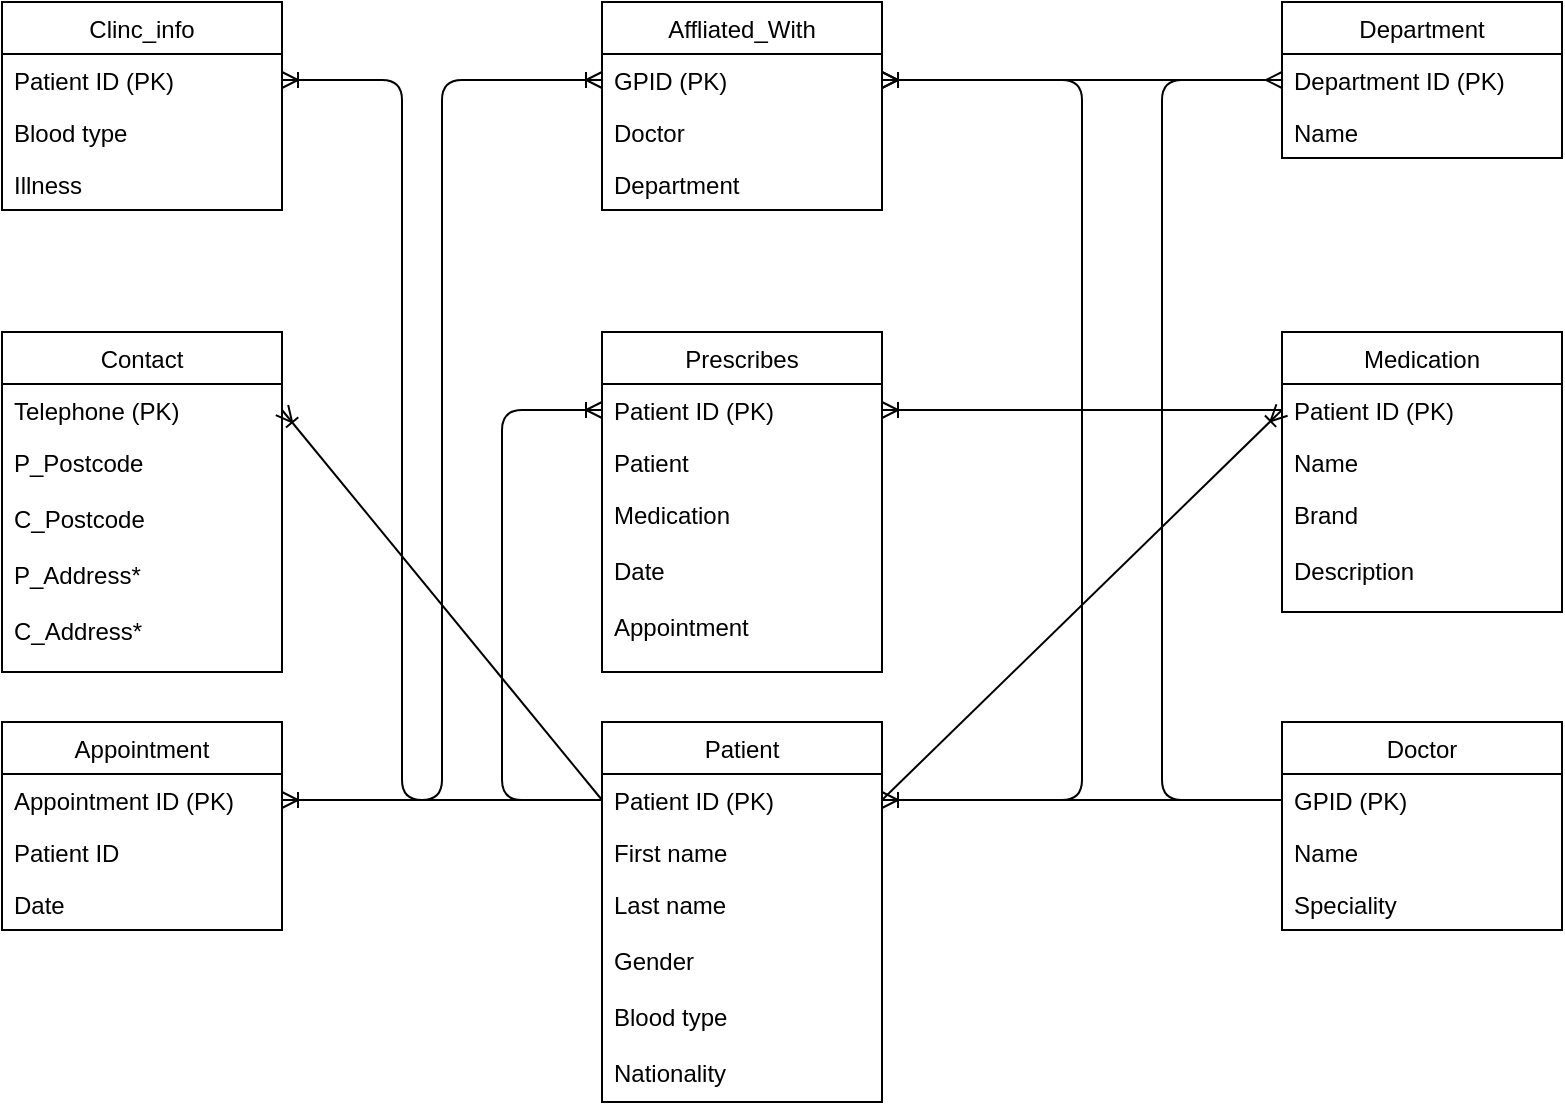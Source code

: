 <mxfile version="12.4.2" type="device" pages="1"><diagram name="Page-1" id="9f46799a-70d6-7492-0946-bef42562c5a5"><mxGraphModel dx="1002" dy="581" grid="1" gridSize="10" guides="1" tooltips="1" connect="1" arrows="1" fold="1" page="1" pageScale="1" pageWidth="1100" pageHeight="850" background="#ffffff" math="0" shadow="0"><root><mxCell id="0"/><mxCell id="1" parent="0"/><mxCell id="j36LdoTxrC6Gs2ju6zEv-5" value="Appointment" style="swimlane;fontStyle=0;childLayout=stackLayout;horizontal=1;startSize=26;fillColor=none;horizontalStack=0;resizeParent=1;resizeParentMax=0;resizeLast=0;collapsible=1;marginBottom=0;" vertex="1" parent="1"><mxGeometry x="20" y="390" width="140" height="104" as="geometry"/></mxCell><mxCell id="j36LdoTxrC6Gs2ju6zEv-6" value="Appointment ID (PK)" style="text;strokeColor=none;fillColor=none;align=left;verticalAlign=top;spacingLeft=4;spacingRight=4;overflow=hidden;rotatable=0;points=[[0,0.5],[1,0.5]];portConstraint=eastwest;" vertex="1" parent="j36LdoTxrC6Gs2ju6zEv-5"><mxGeometry y="26" width="140" height="26" as="geometry"/></mxCell><mxCell id="j36LdoTxrC6Gs2ju6zEv-7" value="Patient ID" style="text;strokeColor=none;fillColor=none;align=left;verticalAlign=top;spacingLeft=4;spacingRight=4;overflow=hidden;rotatable=0;points=[[0,0.5],[1,0.5]];portConstraint=eastwest;" vertex="1" parent="j36LdoTxrC6Gs2ju6zEv-5"><mxGeometry y="52" width="140" height="26" as="geometry"/></mxCell><mxCell id="j36LdoTxrC6Gs2ju6zEv-8" value="Date" style="text;strokeColor=none;fillColor=none;align=left;verticalAlign=top;spacingLeft=4;spacingRight=4;overflow=hidden;rotatable=0;points=[[0,0.5],[1,0.5]];portConstraint=eastwest;" vertex="1" parent="j36LdoTxrC6Gs2ju6zEv-5"><mxGeometry y="78" width="140" height="26" as="geometry"/></mxCell><mxCell id="j36LdoTxrC6Gs2ju6zEv-9" value="Prescribes" style="swimlane;fontStyle=0;childLayout=stackLayout;horizontal=1;startSize=26;fillColor=none;horizontalStack=0;resizeParent=1;resizeParentMax=0;resizeLast=0;collapsible=1;marginBottom=0;" vertex="1" parent="1"><mxGeometry x="320" y="195" width="140" height="170" as="geometry"/></mxCell><mxCell id="j36LdoTxrC6Gs2ju6zEv-10" value="Patient ID (PK)" style="text;strokeColor=none;fillColor=none;align=left;verticalAlign=top;spacingLeft=4;spacingRight=4;overflow=hidden;rotatable=0;points=[[0,0.5],[1,0.5]];portConstraint=eastwest;" vertex="1" parent="j36LdoTxrC6Gs2ju6zEv-9"><mxGeometry y="26" width="140" height="26" as="geometry"/></mxCell><mxCell id="j36LdoTxrC6Gs2ju6zEv-11" value="Patient" style="text;strokeColor=none;fillColor=none;align=left;verticalAlign=top;spacingLeft=4;spacingRight=4;overflow=hidden;rotatable=0;points=[[0,0.5],[1,0.5]];portConstraint=eastwest;" vertex="1" parent="j36LdoTxrC6Gs2ju6zEv-9"><mxGeometry y="52" width="140" height="26" as="geometry"/></mxCell><mxCell id="j36LdoTxrC6Gs2ju6zEv-12" value="Medication&#10;&#10;Date&#10;&#10;Appointment" style="text;strokeColor=none;fillColor=none;align=left;verticalAlign=top;spacingLeft=4;spacingRight=4;overflow=hidden;rotatable=0;points=[[0,0.5],[1,0.5]];portConstraint=eastwest;" vertex="1" parent="j36LdoTxrC6Gs2ju6zEv-9"><mxGeometry y="78" width="140" height="92" as="geometry"/></mxCell><mxCell id="j36LdoTxrC6Gs2ju6zEv-13" value="Patient" style="swimlane;fontStyle=0;childLayout=stackLayout;horizontal=1;startSize=26;fillColor=none;horizontalStack=0;resizeParent=1;resizeParentMax=0;resizeLast=0;collapsible=1;marginBottom=0;" vertex="1" parent="1"><mxGeometry x="320" y="390" width="140" height="190" as="geometry"/></mxCell><mxCell id="j36LdoTxrC6Gs2ju6zEv-14" value="Patient ID (PK)" style="text;strokeColor=none;fillColor=none;align=left;verticalAlign=top;spacingLeft=4;spacingRight=4;overflow=hidden;rotatable=0;points=[[0,0.5],[1,0.5]];portConstraint=eastwest;" vertex="1" parent="j36LdoTxrC6Gs2ju6zEv-13"><mxGeometry y="26" width="140" height="26" as="geometry"/></mxCell><mxCell id="j36LdoTxrC6Gs2ju6zEv-15" value="First name" style="text;strokeColor=none;fillColor=none;align=left;verticalAlign=top;spacingLeft=4;spacingRight=4;overflow=hidden;rotatable=0;points=[[0,0.5],[1,0.5]];portConstraint=eastwest;" vertex="1" parent="j36LdoTxrC6Gs2ju6zEv-13"><mxGeometry y="52" width="140" height="26" as="geometry"/></mxCell><mxCell id="j36LdoTxrC6Gs2ju6zEv-16" value="Last name&#10;&#10;Gender&#10;&#10;Blood type&#10;&#10;Nationality" style="text;strokeColor=none;fillColor=none;align=left;verticalAlign=top;spacingLeft=4;spacingRight=4;overflow=hidden;rotatable=0;points=[[0,0.5],[1,0.5]];portConstraint=eastwest;" vertex="1" parent="j36LdoTxrC6Gs2ju6zEv-13"><mxGeometry y="78" width="140" height="112" as="geometry"/></mxCell><mxCell id="j36LdoTxrC6Gs2ju6zEv-17" value="Medication" style="swimlane;fontStyle=0;childLayout=stackLayout;horizontal=1;startSize=26;fillColor=none;horizontalStack=0;resizeParent=1;resizeParentMax=0;resizeLast=0;collapsible=1;marginBottom=0;" vertex="1" parent="1"><mxGeometry x="660" y="195" width="140" height="140" as="geometry"/></mxCell><mxCell id="j36LdoTxrC6Gs2ju6zEv-18" value="Patient ID (PK)" style="text;strokeColor=none;fillColor=none;align=left;verticalAlign=top;spacingLeft=4;spacingRight=4;overflow=hidden;rotatable=0;points=[[0,0.5],[1,0.5]];portConstraint=eastwest;" vertex="1" parent="j36LdoTxrC6Gs2ju6zEv-17"><mxGeometry y="26" width="140" height="26" as="geometry"/></mxCell><mxCell id="j36LdoTxrC6Gs2ju6zEv-19" value="Name" style="text;strokeColor=none;fillColor=none;align=left;verticalAlign=top;spacingLeft=4;spacingRight=4;overflow=hidden;rotatable=0;points=[[0,0.5],[1,0.5]];portConstraint=eastwest;" vertex="1" parent="j36LdoTxrC6Gs2ju6zEv-17"><mxGeometry y="52" width="140" height="26" as="geometry"/></mxCell><mxCell id="j36LdoTxrC6Gs2ju6zEv-20" value="Brand&#10;&#10;Description" style="text;strokeColor=none;fillColor=none;align=left;verticalAlign=top;spacingLeft=4;spacingRight=4;overflow=hidden;rotatable=0;points=[[0,0.5],[1,0.5]];portConstraint=eastwest;" vertex="1" parent="j36LdoTxrC6Gs2ju6zEv-17"><mxGeometry y="78" width="140" height="62" as="geometry"/></mxCell><mxCell id="j36LdoTxrC6Gs2ju6zEv-21" value="Department" style="swimlane;fontStyle=0;childLayout=stackLayout;horizontal=1;startSize=26;fillColor=none;horizontalStack=0;resizeParent=1;resizeParentMax=0;resizeLast=0;collapsible=1;marginBottom=0;" vertex="1" parent="1"><mxGeometry x="660" y="30" width="140" height="78" as="geometry"/></mxCell><mxCell id="j36LdoTxrC6Gs2ju6zEv-22" value="Department ID (PK)" style="text;strokeColor=none;fillColor=none;align=left;verticalAlign=top;spacingLeft=4;spacingRight=4;overflow=hidden;rotatable=0;points=[[0,0.5],[1,0.5]];portConstraint=eastwest;" vertex="1" parent="j36LdoTxrC6Gs2ju6zEv-21"><mxGeometry y="26" width="140" height="26" as="geometry"/></mxCell><mxCell id="j36LdoTxrC6Gs2ju6zEv-23" value="Name" style="text;strokeColor=none;fillColor=none;align=left;verticalAlign=top;spacingLeft=4;spacingRight=4;overflow=hidden;rotatable=0;points=[[0,0.5],[1,0.5]];portConstraint=eastwest;" vertex="1" parent="j36LdoTxrC6Gs2ju6zEv-21"><mxGeometry y="52" width="140" height="26" as="geometry"/></mxCell><mxCell id="j36LdoTxrC6Gs2ju6zEv-25" value="Affliated_With" style="swimlane;fontStyle=0;childLayout=stackLayout;horizontal=1;startSize=26;fillColor=none;horizontalStack=0;resizeParent=1;resizeParentMax=0;resizeLast=0;collapsible=1;marginBottom=0;" vertex="1" parent="1"><mxGeometry x="320" y="30" width="140" height="104" as="geometry"/></mxCell><mxCell id="j36LdoTxrC6Gs2ju6zEv-26" value="GPID (PK)" style="text;strokeColor=none;fillColor=none;align=left;verticalAlign=top;spacingLeft=4;spacingRight=4;overflow=hidden;rotatable=0;points=[[0,0.5],[1,0.5]];portConstraint=eastwest;" vertex="1" parent="j36LdoTxrC6Gs2ju6zEv-25"><mxGeometry y="26" width="140" height="26" as="geometry"/></mxCell><mxCell id="j36LdoTxrC6Gs2ju6zEv-27" value="Doctor" style="text;strokeColor=none;fillColor=none;align=left;verticalAlign=top;spacingLeft=4;spacingRight=4;overflow=hidden;rotatable=0;points=[[0,0.5],[1,0.5]];portConstraint=eastwest;" vertex="1" parent="j36LdoTxrC6Gs2ju6zEv-25"><mxGeometry y="52" width="140" height="26" as="geometry"/></mxCell><mxCell id="j36LdoTxrC6Gs2ju6zEv-28" value="Department" style="text;strokeColor=none;fillColor=none;align=left;verticalAlign=top;spacingLeft=4;spacingRight=4;overflow=hidden;rotatable=0;points=[[0,0.5],[1,0.5]];portConstraint=eastwest;" vertex="1" parent="j36LdoTxrC6Gs2ju6zEv-25"><mxGeometry y="78" width="140" height="26" as="geometry"/></mxCell><mxCell id="j36LdoTxrC6Gs2ju6zEv-29" value="Doctor" style="swimlane;fontStyle=0;childLayout=stackLayout;horizontal=1;startSize=26;fillColor=none;horizontalStack=0;resizeParent=1;resizeParentMax=0;resizeLast=0;collapsible=1;marginBottom=0;" vertex="1" parent="1"><mxGeometry x="660" y="390" width="140" height="104" as="geometry"/></mxCell><mxCell id="j36LdoTxrC6Gs2ju6zEv-30" value="GPID (PK)" style="text;strokeColor=none;fillColor=none;align=left;verticalAlign=top;spacingLeft=4;spacingRight=4;overflow=hidden;rotatable=0;points=[[0,0.5],[1,0.5]];portConstraint=eastwest;" vertex="1" parent="j36LdoTxrC6Gs2ju6zEv-29"><mxGeometry y="26" width="140" height="26" as="geometry"/></mxCell><mxCell id="j36LdoTxrC6Gs2ju6zEv-31" value="Name" style="text;strokeColor=none;fillColor=none;align=left;verticalAlign=top;spacingLeft=4;spacingRight=4;overflow=hidden;rotatable=0;points=[[0,0.5],[1,0.5]];portConstraint=eastwest;" vertex="1" parent="j36LdoTxrC6Gs2ju6zEv-29"><mxGeometry y="52" width="140" height="26" as="geometry"/></mxCell><mxCell id="j36LdoTxrC6Gs2ju6zEv-32" value="Speciality" style="text;strokeColor=none;fillColor=none;align=left;verticalAlign=top;spacingLeft=4;spacingRight=4;overflow=hidden;rotatable=0;points=[[0,0.5],[1,0.5]];portConstraint=eastwest;" vertex="1" parent="j36LdoTxrC6Gs2ju6zEv-29"><mxGeometry y="78" width="140" height="26" as="geometry"/></mxCell><mxCell id="j36LdoTxrC6Gs2ju6zEv-37" value="Contact" style="swimlane;fontStyle=0;childLayout=stackLayout;horizontal=1;startSize=26;fillColor=none;horizontalStack=0;resizeParent=1;resizeParentMax=0;resizeLast=0;collapsible=1;marginBottom=0;" vertex="1" parent="1"><mxGeometry x="20" y="195" width="140" height="170" as="geometry"/></mxCell><mxCell id="j36LdoTxrC6Gs2ju6zEv-38" value="Telephone (PK)" style="text;strokeColor=none;fillColor=none;align=left;verticalAlign=top;spacingLeft=4;spacingRight=4;overflow=hidden;rotatable=0;points=[[0,0.5],[1,0.5]];portConstraint=eastwest;" vertex="1" parent="j36LdoTxrC6Gs2ju6zEv-37"><mxGeometry y="26" width="140" height="26" as="geometry"/></mxCell><mxCell id="j36LdoTxrC6Gs2ju6zEv-39" value="P_Postcode&#10;&#10;C_Postcode&#10;&#10;P_Address*&#10;&#10;C_Address*&#10;" style="text;strokeColor=none;fillColor=none;align=left;verticalAlign=top;spacingLeft=4;spacingRight=4;overflow=hidden;rotatable=0;points=[[0,0.5],[1,0.5]];portConstraint=eastwest;" vertex="1" parent="j36LdoTxrC6Gs2ju6zEv-37"><mxGeometry y="52" width="140" height="118" as="geometry"/></mxCell><mxCell id="j36LdoTxrC6Gs2ju6zEv-42" value="" style="fontSize=12;html=1;endArrow=ERoneToMany;exitX=0;exitY=0.5;exitDx=0;exitDy=0;entryX=1;entryY=0.5;entryDx=0;entryDy=0;" edge="1" parent="1" source="j36LdoTxrC6Gs2ju6zEv-22" target="j36LdoTxrC6Gs2ju6zEv-26"><mxGeometry width="100" height="100" relative="1" as="geometry"><mxPoint x="550" y="110" as="sourcePoint"/><mxPoint x="520" y="110" as="targetPoint"/></mxGeometry></mxCell><mxCell id="j36LdoTxrC6Gs2ju6zEv-43" value="" style="fontSize=12;html=1;endArrow=ERoneToMany;exitX=0;exitY=0.5;exitDx=0;exitDy=0;entryX=1;entryY=0.5;entryDx=0;entryDy=0;" edge="1" parent="1" source="j36LdoTxrC6Gs2ju6zEv-18" target="j36LdoTxrC6Gs2ju6zEv-10"><mxGeometry width="100" height="100" relative="1" as="geometry"><mxPoint x="620" y="270" as="sourcePoint"/><mxPoint x="610" y="195" as="targetPoint"/><Array as="points"/></mxGeometry></mxCell><mxCell id="j36LdoTxrC6Gs2ju6zEv-44" value="" style="fontSize=12;html=1;endArrow=ERoneToMany;exitX=0;exitY=0.5;exitDx=0;exitDy=0;entryX=1;entryY=0.5;entryDx=0;entryDy=0;" edge="1" parent="1" source="j36LdoTxrC6Gs2ju6zEv-14" target="j36LdoTxrC6Gs2ju6zEv-6"><mxGeometry width="100" height="100" relative="1" as="geometry"><mxPoint x="190" y="492" as="sourcePoint"/><mxPoint x="290" y="392" as="targetPoint"/></mxGeometry></mxCell><mxCell id="j36LdoTxrC6Gs2ju6zEv-46" value="" style="fontSize=12;html=1;endArrow=ERoneToMany;exitX=0;exitY=0.5;exitDx=0;exitDy=0;entryX=1;entryY=0.5;entryDx=0;entryDy=0;" edge="1" parent="1" source="j36LdoTxrC6Gs2ju6zEv-30" target="j36LdoTxrC6Gs2ju6zEv-14"><mxGeometry width="100" height="100" relative="1" as="geometry"><mxPoint x="490" y="474.29" as="sourcePoint"/><mxPoint x="590" y="374.29" as="targetPoint"/></mxGeometry></mxCell><mxCell id="j36LdoTxrC6Gs2ju6zEv-47" value="" style="fontSize=12;html=1;endArrow=ERoneToMany;exitX=1;exitY=0.5;exitDx=0;exitDy=0;entryX=0;entryY=0.5;entryDx=0;entryDy=0;edgeStyle=elbowEdgeStyle;" edge="1" parent="1" source="j36LdoTxrC6Gs2ju6zEv-6" target="j36LdoTxrC6Gs2ju6zEv-26"><mxGeometry width="100" height="100" relative="1" as="geometry"><mxPoint x="180" y="315" as="sourcePoint"/><mxPoint x="280" y="215" as="targetPoint"/></mxGeometry></mxCell><mxCell id="j36LdoTxrC6Gs2ju6zEv-48" value="" style="edgeStyle=elbowEdgeStyle;fontSize=12;html=1;endArrow=ERoneToMany;exitX=1;exitY=0.5;exitDx=0;exitDy=0;entryX=1;entryY=0.5;entryDx=0;entryDy=0;" edge="1" parent="1" source="j36LdoTxrC6Gs2ju6zEv-14" target="j36LdoTxrC6Gs2ju6zEv-26"><mxGeometry width="100" height="100" relative="1" as="geometry"><mxPoint x="499.18" y="410" as="sourcePoint"/><mxPoint x="599.18" y="310" as="targetPoint"/><Array as="points"><mxPoint x="560" y="248"/></Array></mxGeometry></mxCell><mxCell id="j36LdoTxrC6Gs2ju6zEv-49" value="" style="edgeStyle=elbowEdgeStyle;fontSize=12;html=1;endArrow=ERoneToMany;entryX=0;entryY=0.5;entryDx=0;entryDy=0;exitX=0;exitY=0.5;exitDx=0;exitDy=0;" edge="1" parent="1" source="j36LdoTxrC6Gs2ju6zEv-14" target="j36LdoTxrC6Gs2ju6zEv-10"><mxGeometry width="100" height="100" relative="1" as="geometry"><mxPoint x="190" y="330" as="sourcePoint"/><mxPoint x="290" y="230" as="targetPoint"/><Array as="points"><mxPoint x="270" y="331"/></Array></mxGeometry></mxCell><mxCell id="j36LdoTxrC6Gs2ju6zEv-50" value="" style="fontSize=12;html=1;endArrow=ERoneToMany;exitX=1;exitY=0.5;exitDx=0;exitDy=0;entryX=0;entryY=0.5;entryDx=0;entryDy=0;" edge="1" parent="1" source="j36LdoTxrC6Gs2ju6zEv-14" target="j36LdoTxrC6Gs2ju6zEv-18"><mxGeometry width="100" height="100" relative="1" as="geometry"><mxPoint x="480" y="380" as="sourcePoint"/><mxPoint x="580" y="280" as="targetPoint"/></mxGeometry></mxCell><mxCell id="j36LdoTxrC6Gs2ju6zEv-51" value="" style="edgeStyle=elbowEdgeStyle;fontSize=12;html=1;endArrow=ERmany;exitX=0;exitY=0.5;exitDx=0;exitDy=0;entryX=0;entryY=0.5;entryDx=0;entryDy=0;" edge="1" parent="1" source="j36LdoTxrC6Gs2ju6zEv-30" target="j36LdoTxrC6Gs2ju6zEv-22"><mxGeometry width="100" height="100" relative="1" as="geometry"><mxPoint x="510" y="570" as="sourcePoint"/><mxPoint x="610" y="470" as="targetPoint"/><Array as="points"><mxPoint x="600" y="248"/></Array></mxGeometry></mxCell><mxCell id="j36LdoTxrC6Gs2ju6zEv-52" value="Clinc_info" style="swimlane;fontStyle=0;childLayout=stackLayout;horizontal=1;startSize=26;fillColor=none;horizontalStack=0;resizeParent=1;resizeParentMax=0;resizeLast=0;collapsible=1;marginBottom=0;" vertex="1" parent="1"><mxGeometry x="20" y="30" width="140" height="104" as="geometry"/></mxCell><mxCell id="j36LdoTxrC6Gs2ju6zEv-53" value="Patient ID (PK)" style="text;strokeColor=none;fillColor=none;align=left;verticalAlign=top;spacingLeft=4;spacingRight=4;overflow=hidden;rotatable=0;points=[[0,0.5],[1,0.5]];portConstraint=eastwest;" vertex="1" parent="j36LdoTxrC6Gs2ju6zEv-52"><mxGeometry y="26" width="140" height="26" as="geometry"/></mxCell><mxCell id="j36LdoTxrC6Gs2ju6zEv-54" value="Blood type" style="text;strokeColor=none;fillColor=none;align=left;verticalAlign=top;spacingLeft=4;spacingRight=4;overflow=hidden;rotatable=0;points=[[0,0.5],[1,0.5]];portConstraint=eastwest;" vertex="1" parent="j36LdoTxrC6Gs2ju6zEv-52"><mxGeometry y="52" width="140" height="26" as="geometry"/></mxCell><mxCell id="j36LdoTxrC6Gs2ju6zEv-55" value="Illness" style="text;strokeColor=none;fillColor=none;align=left;verticalAlign=top;spacingLeft=4;spacingRight=4;overflow=hidden;rotatable=0;points=[[0,0.5],[1,0.5]];portConstraint=eastwest;" vertex="1" parent="j36LdoTxrC6Gs2ju6zEv-52"><mxGeometry y="78" width="140" height="26" as="geometry"/></mxCell><mxCell id="j36LdoTxrC6Gs2ju6zEv-56" value="" style="fontSize=12;html=1;endArrow=ERoneToMany;exitX=0;exitY=0.5;exitDx=0;exitDy=0;entryX=1;entryY=0.5;entryDx=0;entryDy=0;edgeStyle=elbowEdgeStyle;" edge="1" parent="1" source="j36LdoTxrC6Gs2ju6zEv-14" target="j36LdoTxrC6Gs2ju6zEv-53"><mxGeometry width="100" height="100" relative="1" as="geometry"><mxPoint x="160" y="260" as="sourcePoint"/><mxPoint x="260" y="160" as="targetPoint"/><Array as="points"><mxPoint x="220" y="250"/></Array></mxGeometry></mxCell><mxCell id="j36LdoTxrC6Gs2ju6zEv-57" value="" style="fontSize=12;html=1;endArrow=ERoneToMany;exitX=0;exitY=0.5;exitDx=0;exitDy=0;entryX=1;entryY=0.5;entryDx=0;entryDy=0;" edge="1" parent="1" source="j36LdoTxrC6Gs2ju6zEv-14" target="j36LdoTxrC6Gs2ju6zEv-38"><mxGeometry width="100" height="100" relative="1" as="geometry"><mxPoint x="200" y="365" as="sourcePoint"/><mxPoint x="300" y="265" as="targetPoint"/></mxGeometry></mxCell></root></mxGraphModel></diagram></mxfile>
